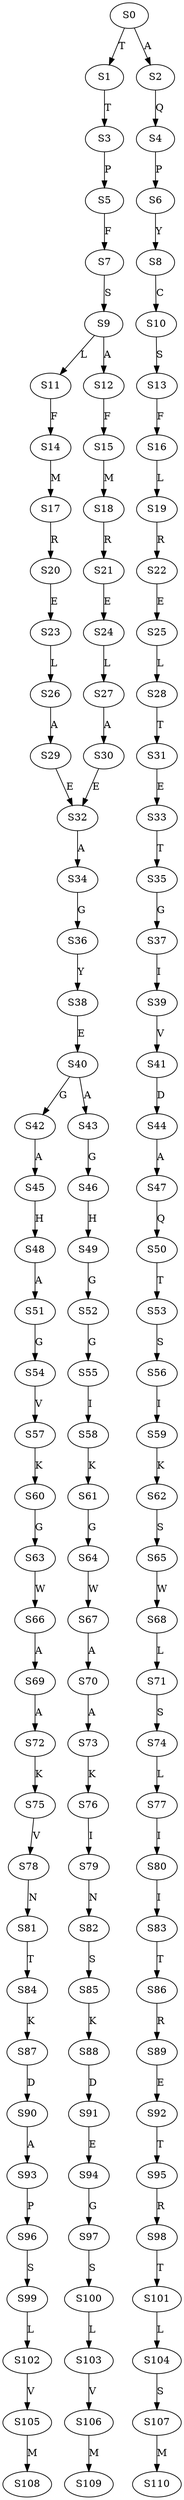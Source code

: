 strict digraph  {
	S0 -> S1 [ label = T ];
	S0 -> S2 [ label = A ];
	S1 -> S3 [ label = T ];
	S2 -> S4 [ label = Q ];
	S3 -> S5 [ label = P ];
	S4 -> S6 [ label = P ];
	S5 -> S7 [ label = F ];
	S6 -> S8 [ label = Y ];
	S7 -> S9 [ label = S ];
	S8 -> S10 [ label = C ];
	S9 -> S11 [ label = L ];
	S9 -> S12 [ label = A ];
	S10 -> S13 [ label = S ];
	S11 -> S14 [ label = F ];
	S12 -> S15 [ label = F ];
	S13 -> S16 [ label = F ];
	S14 -> S17 [ label = M ];
	S15 -> S18 [ label = M ];
	S16 -> S19 [ label = L ];
	S17 -> S20 [ label = R ];
	S18 -> S21 [ label = R ];
	S19 -> S22 [ label = R ];
	S20 -> S23 [ label = E ];
	S21 -> S24 [ label = E ];
	S22 -> S25 [ label = E ];
	S23 -> S26 [ label = L ];
	S24 -> S27 [ label = L ];
	S25 -> S28 [ label = L ];
	S26 -> S29 [ label = A ];
	S27 -> S30 [ label = A ];
	S28 -> S31 [ label = T ];
	S29 -> S32 [ label = E ];
	S30 -> S32 [ label = E ];
	S31 -> S33 [ label = E ];
	S32 -> S34 [ label = A ];
	S33 -> S35 [ label = T ];
	S34 -> S36 [ label = G ];
	S35 -> S37 [ label = G ];
	S36 -> S38 [ label = Y ];
	S37 -> S39 [ label = I ];
	S38 -> S40 [ label = E ];
	S39 -> S41 [ label = V ];
	S40 -> S42 [ label = G ];
	S40 -> S43 [ label = A ];
	S41 -> S44 [ label = D ];
	S42 -> S45 [ label = A ];
	S43 -> S46 [ label = G ];
	S44 -> S47 [ label = A ];
	S45 -> S48 [ label = H ];
	S46 -> S49 [ label = H ];
	S47 -> S50 [ label = Q ];
	S48 -> S51 [ label = A ];
	S49 -> S52 [ label = G ];
	S50 -> S53 [ label = T ];
	S51 -> S54 [ label = G ];
	S52 -> S55 [ label = G ];
	S53 -> S56 [ label = S ];
	S54 -> S57 [ label = V ];
	S55 -> S58 [ label = I ];
	S56 -> S59 [ label = I ];
	S57 -> S60 [ label = K ];
	S58 -> S61 [ label = K ];
	S59 -> S62 [ label = K ];
	S60 -> S63 [ label = G ];
	S61 -> S64 [ label = G ];
	S62 -> S65 [ label = S ];
	S63 -> S66 [ label = W ];
	S64 -> S67 [ label = W ];
	S65 -> S68 [ label = W ];
	S66 -> S69 [ label = A ];
	S67 -> S70 [ label = A ];
	S68 -> S71 [ label = L ];
	S69 -> S72 [ label = A ];
	S70 -> S73 [ label = A ];
	S71 -> S74 [ label = S ];
	S72 -> S75 [ label = K ];
	S73 -> S76 [ label = K ];
	S74 -> S77 [ label = L ];
	S75 -> S78 [ label = V ];
	S76 -> S79 [ label = I ];
	S77 -> S80 [ label = I ];
	S78 -> S81 [ label = N ];
	S79 -> S82 [ label = N ];
	S80 -> S83 [ label = I ];
	S81 -> S84 [ label = T ];
	S82 -> S85 [ label = S ];
	S83 -> S86 [ label = T ];
	S84 -> S87 [ label = K ];
	S85 -> S88 [ label = K ];
	S86 -> S89 [ label = R ];
	S87 -> S90 [ label = D ];
	S88 -> S91 [ label = D ];
	S89 -> S92 [ label = E ];
	S90 -> S93 [ label = A ];
	S91 -> S94 [ label = E ];
	S92 -> S95 [ label = T ];
	S93 -> S96 [ label = P ];
	S94 -> S97 [ label = G ];
	S95 -> S98 [ label = R ];
	S96 -> S99 [ label = S ];
	S97 -> S100 [ label = S ];
	S98 -> S101 [ label = T ];
	S99 -> S102 [ label = L ];
	S100 -> S103 [ label = L ];
	S101 -> S104 [ label = L ];
	S102 -> S105 [ label = V ];
	S103 -> S106 [ label = V ];
	S104 -> S107 [ label = S ];
	S105 -> S108 [ label = M ];
	S106 -> S109 [ label = M ];
	S107 -> S110 [ label = M ];
}
